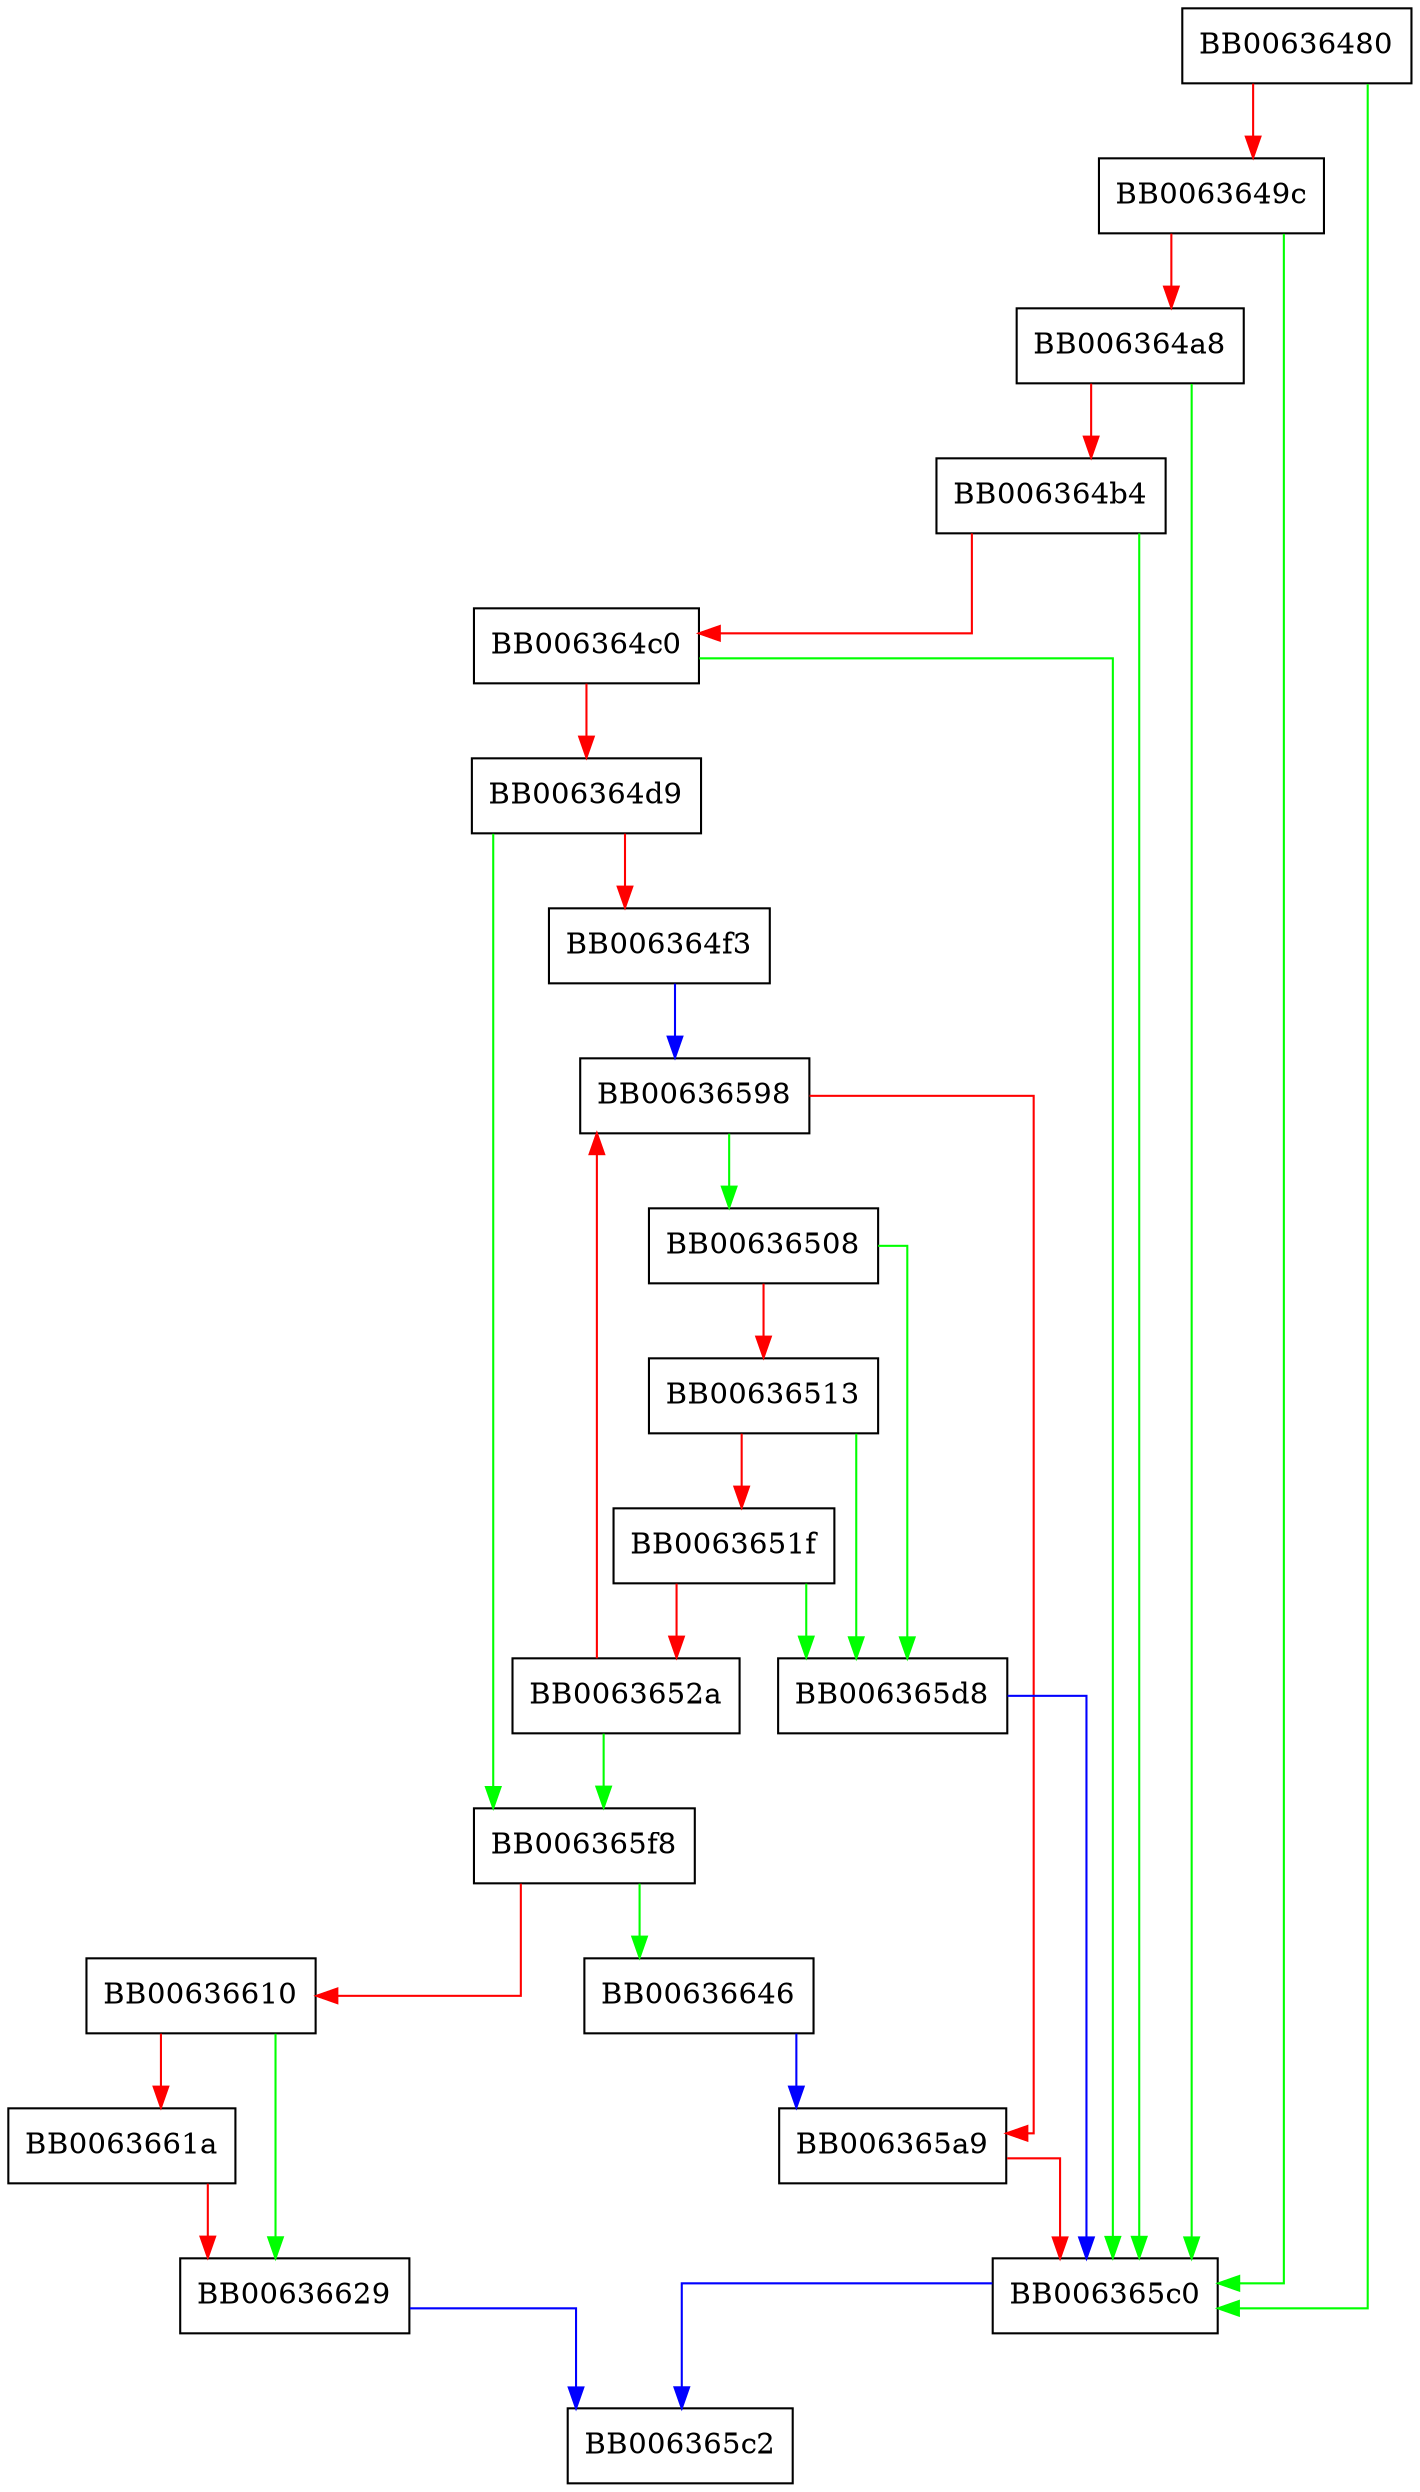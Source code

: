 digraph RSA_set0_multi_prime_params {
  node [shape="box"];
  graph [splines=ortho];
  BB00636480 -> BB006365c0 [color="green"];
  BB00636480 -> BB0063649c [color="red"];
  BB0063649c -> BB006365c0 [color="green"];
  BB0063649c -> BB006364a8 [color="red"];
  BB006364a8 -> BB006365c0 [color="green"];
  BB006364a8 -> BB006364b4 [color="red"];
  BB006364b4 -> BB006365c0 [color="green"];
  BB006364b4 -> BB006364c0 [color="red"];
  BB006364c0 -> BB006365c0 [color="green"];
  BB006364c0 -> BB006364d9 [color="red"];
  BB006364d9 -> BB006365f8 [color="green"];
  BB006364d9 -> BB006364f3 [color="red"];
  BB006364f3 -> BB00636598 [color="blue"];
  BB00636508 -> BB006365d8 [color="green"];
  BB00636508 -> BB00636513 [color="red"];
  BB00636513 -> BB006365d8 [color="green"];
  BB00636513 -> BB0063651f [color="red"];
  BB0063651f -> BB006365d8 [color="green"];
  BB0063651f -> BB0063652a [color="red"];
  BB0063652a -> BB006365f8 [color="green"];
  BB0063652a -> BB00636598 [color="red"];
  BB00636598 -> BB00636508 [color="green"];
  BB00636598 -> BB006365a9 [color="red"];
  BB006365a9 -> BB006365c0 [color="red"];
  BB006365c0 -> BB006365c2 [color="blue"];
  BB006365d8 -> BB006365c0 [color="blue"];
  BB006365f8 -> BB00636646 [color="green"];
  BB006365f8 -> BB00636610 [color="red"];
  BB00636610 -> BB00636629 [color="green"];
  BB00636610 -> BB0063661a [color="red"];
  BB0063661a -> BB00636629 [color="red"];
  BB00636629 -> BB006365c2 [color="blue"];
  BB00636646 -> BB006365a9 [color="blue"];
}